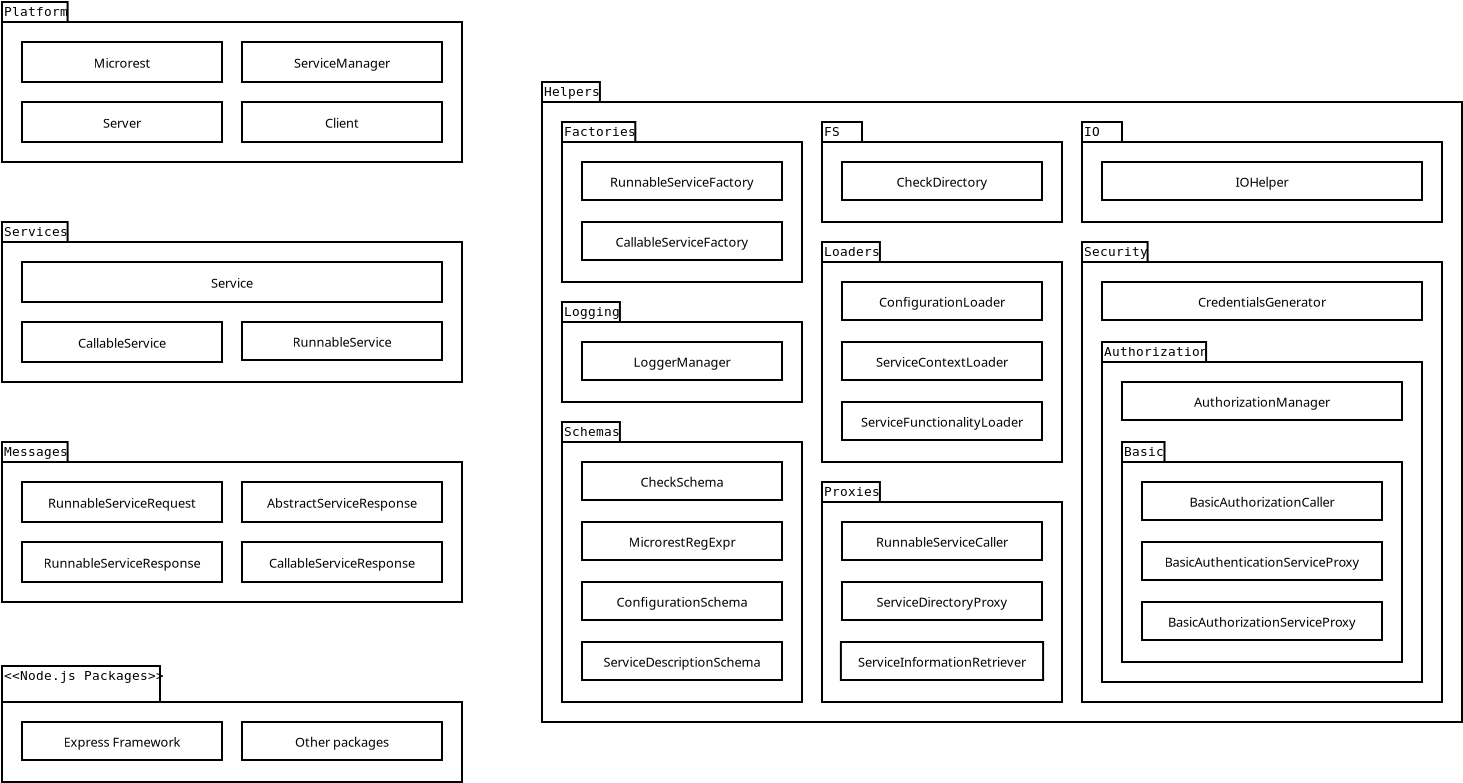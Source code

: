 <?xml version="1.0" encoding="UTF-8"?>
<dia:diagram xmlns:dia="http://www.lysator.liu.se/~alla/dia/">
  <dia:layer name="Background" visible="true" active="true">
    <dia:group>
      <dia:object type="UML - LargePackage" version="0" id="O0">
        <dia:attribute name="obj_pos">
          <dia:point val="0,22"/>
        </dia:attribute>
        <dia:attribute name="obj_bb">
          <dia:rectangle val="-0.05,20.95;23.05,29.05"/>
        </dia:attribute>
        <dia:attribute name="meta">
          <dia:composite type="dict"/>
        </dia:attribute>
        <dia:attribute name="elem_corner">
          <dia:point val="0,22"/>
        </dia:attribute>
        <dia:attribute name="elem_width">
          <dia:real val="23"/>
        </dia:attribute>
        <dia:attribute name="elem_height">
          <dia:real val="7"/>
        </dia:attribute>
        <dia:attribute name="line_width">
          <dia:real val="0.1"/>
        </dia:attribute>
        <dia:attribute name="line_colour">
          <dia:color val="#000000"/>
        </dia:attribute>
        <dia:attribute name="fill_colour">
          <dia:color val="#ffffff"/>
        </dia:attribute>
        <dia:attribute name="text_colour">
          <dia:color val="#000000"/>
        </dia:attribute>
        <dia:attribute name="stereotype">
          <dia:string>##</dia:string>
        </dia:attribute>
        <dia:attribute name="name">
          <dia:string>#Messages#</dia:string>
        </dia:attribute>
      </dia:object>
      <dia:object type="Flowchart - Box" version="0" id="O1">
        <dia:attribute name="obj_pos">
          <dia:point val="1,23"/>
        </dia:attribute>
        <dia:attribute name="obj_bb">
          <dia:rectangle val="0.95,22.95;11.05,25.05"/>
        </dia:attribute>
        <dia:attribute name="elem_corner">
          <dia:point val="1,23"/>
        </dia:attribute>
        <dia:attribute name="elem_width">
          <dia:real val="10"/>
        </dia:attribute>
        <dia:attribute name="elem_height">
          <dia:real val="2"/>
        </dia:attribute>
        <dia:attribute name="border_width">
          <dia:real val="0.1"/>
        </dia:attribute>
        <dia:attribute name="show_background">
          <dia:boolean val="true"/>
        </dia:attribute>
        <dia:attribute name="padding">
          <dia:real val="0.5"/>
        </dia:attribute>
        <dia:attribute name="text">
          <dia:composite type="text">
            <dia:attribute name="string">
              <dia:string>#RunnableServiceRequest#</dia:string>
            </dia:attribute>
            <dia:attribute name="font">
              <dia:font family="sans" style="0" name="Helvetica"/>
            </dia:attribute>
            <dia:attribute name="height">
              <dia:real val="0.8"/>
            </dia:attribute>
            <dia:attribute name="pos">
              <dia:point val="6,24.195"/>
            </dia:attribute>
            <dia:attribute name="color">
              <dia:color val="#000000"/>
            </dia:attribute>
            <dia:attribute name="alignment">
              <dia:enum val="1"/>
            </dia:attribute>
          </dia:composite>
        </dia:attribute>
      </dia:object>
      <dia:object type="Flowchart - Box" version="0" id="O2">
        <dia:attribute name="obj_pos">
          <dia:point val="12,23"/>
        </dia:attribute>
        <dia:attribute name="obj_bb">
          <dia:rectangle val="11.95,22.95;22.05,25.05"/>
        </dia:attribute>
        <dia:attribute name="elem_corner">
          <dia:point val="12,23"/>
        </dia:attribute>
        <dia:attribute name="elem_width">
          <dia:real val="10"/>
        </dia:attribute>
        <dia:attribute name="elem_height">
          <dia:real val="2"/>
        </dia:attribute>
        <dia:attribute name="border_width">
          <dia:real val="0.1"/>
        </dia:attribute>
        <dia:attribute name="show_background">
          <dia:boolean val="true"/>
        </dia:attribute>
        <dia:attribute name="padding">
          <dia:real val="0.5"/>
        </dia:attribute>
        <dia:attribute name="text">
          <dia:composite type="text">
            <dia:attribute name="string">
              <dia:string>#AbstractServiceResponse#</dia:string>
            </dia:attribute>
            <dia:attribute name="font">
              <dia:font family="sans" style="0" name="Helvetica"/>
            </dia:attribute>
            <dia:attribute name="height">
              <dia:real val="0.8"/>
            </dia:attribute>
            <dia:attribute name="pos">
              <dia:point val="17,24.195"/>
            </dia:attribute>
            <dia:attribute name="color">
              <dia:color val="#000000"/>
            </dia:attribute>
            <dia:attribute name="alignment">
              <dia:enum val="1"/>
            </dia:attribute>
          </dia:composite>
        </dia:attribute>
      </dia:object>
      <dia:object type="Flowchart - Box" version="0" id="O3">
        <dia:attribute name="obj_pos">
          <dia:point val="12,26"/>
        </dia:attribute>
        <dia:attribute name="obj_bb">
          <dia:rectangle val="11.95,25.95;22.05,28.05"/>
        </dia:attribute>
        <dia:attribute name="elem_corner">
          <dia:point val="12,26"/>
        </dia:attribute>
        <dia:attribute name="elem_width">
          <dia:real val="10"/>
        </dia:attribute>
        <dia:attribute name="elem_height">
          <dia:real val="2"/>
        </dia:attribute>
        <dia:attribute name="border_width">
          <dia:real val="0.1"/>
        </dia:attribute>
        <dia:attribute name="show_background">
          <dia:boolean val="true"/>
        </dia:attribute>
        <dia:attribute name="padding">
          <dia:real val="0.5"/>
        </dia:attribute>
        <dia:attribute name="text">
          <dia:composite type="text">
            <dia:attribute name="string">
              <dia:string>#CallableServiceResponse#</dia:string>
            </dia:attribute>
            <dia:attribute name="font">
              <dia:font family="sans" style="0" name="Helvetica"/>
            </dia:attribute>
            <dia:attribute name="height">
              <dia:real val="0.8"/>
            </dia:attribute>
            <dia:attribute name="pos">
              <dia:point val="17,27.195"/>
            </dia:attribute>
            <dia:attribute name="color">
              <dia:color val="#000000"/>
            </dia:attribute>
            <dia:attribute name="alignment">
              <dia:enum val="1"/>
            </dia:attribute>
          </dia:composite>
        </dia:attribute>
      </dia:object>
      <dia:object type="Flowchart - Box" version="0" id="O4">
        <dia:attribute name="obj_pos">
          <dia:point val="1,26"/>
        </dia:attribute>
        <dia:attribute name="obj_bb">
          <dia:rectangle val="0.95,25.95;11.05,28.05"/>
        </dia:attribute>
        <dia:attribute name="elem_corner">
          <dia:point val="1,26"/>
        </dia:attribute>
        <dia:attribute name="elem_width">
          <dia:real val="10"/>
        </dia:attribute>
        <dia:attribute name="elem_height">
          <dia:real val="2"/>
        </dia:attribute>
        <dia:attribute name="border_width">
          <dia:real val="0.1"/>
        </dia:attribute>
        <dia:attribute name="show_background">
          <dia:boolean val="true"/>
        </dia:attribute>
        <dia:attribute name="padding">
          <dia:real val="0.5"/>
        </dia:attribute>
        <dia:attribute name="text">
          <dia:composite type="text">
            <dia:attribute name="string">
              <dia:string>#RunnableServiceResponse#</dia:string>
            </dia:attribute>
            <dia:attribute name="font">
              <dia:font family="sans" style="0" name="Helvetica"/>
            </dia:attribute>
            <dia:attribute name="height">
              <dia:real val="0.8"/>
            </dia:attribute>
            <dia:attribute name="pos">
              <dia:point val="6,27.195"/>
            </dia:attribute>
            <dia:attribute name="color">
              <dia:color val="#000000"/>
            </dia:attribute>
            <dia:attribute name="alignment">
              <dia:enum val="1"/>
            </dia:attribute>
          </dia:composite>
        </dia:attribute>
      </dia:object>
    </dia:group>
    <dia:group>
      <dia:object type="UML - LargePackage" version="0" id="O5">
        <dia:attribute name="obj_pos">
          <dia:point val="27,4"/>
        </dia:attribute>
        <dia:attribute name="obj_bb">
          <dia:rectangle val="26.95,2.95;73.05,35.05"/>
        </dia:attribute>
        <dia:attribute name="meta">
          <dia:composite type="dict"/>
        </dia:attribute>
        <dia:attribute name="elem_corner">
          <dia:point val="27,4"/>
        </dia:attribute>
        <dia:attribute name="elem_width">
          <dia:real val="46"/>
        </dia:attribute>
        <dia:attribute name="elem_height">
          <dia:real val="31"/>
        </dia:attribute>
        <dia:attribute name="line_width">
          <dia:real val="0.1"/>
        </dia:attribute>
        <dia:attribute name="line_colour">
          <dia:color val="#000000"/>
        </dia:attribute>
        <dia:attribute name="fill_colour">
          <dia:color val="#ffffff"/>
        </dia:attribute>
        <dia:attribute name="text_colour">
          <dia:color val="#000000"/>
        </dia:attribute>
        <dia:attribute name="stereotype">
          <dia:string>##</dia:string>
        </dia:attribute>
        <dia:attribute name="name">
          <dia:string>#Helpers#</dia:string>
        </dia:attribute>
      </dia:object>
      <dia:object type="UML - LargePackage" version="0" id="O6">
        <dia:attribute name="obj_pos">
          <dia:point val="28,6"/>
        </dia:attribute>
        <dia:attribute name="obj_bb">
          <dia:rectangle val="27.95,4.95;40.05,13.05"/>
        </dia:attribute>
        <dia:attribute name="meta">
          <dia:composite type="dict"/>
        </dia:attribute>
        <dia:attribute name="elem_corner">
          <dia:point val="28,6"/>
        </dia:attribute>
        <dia:attribute name="elem_width">
          <dia:real val="12"/>
        </dia:attribute>
        <dia:attribute name="elem_height">
          <dia:real val="7"/>
        </dia:attribute>
        <dia:attribute name="line_width">
          <dia:real val="0.1"/>
        </dia:attribute>
        <dia:attribute name="line_colour">
          <dia:color val="#000000"/>
        </dia:attribute>
        <dia:attribute name="fill_colour">
          <dia:color val="#ffffff"/>
        </dia:attribute>
        <dia:attribute name="text_colour">
          <dia:color val="#000000"/>
        </dia:attribute>
        <dia:attribute name="stereotype">
          <dia:string>##</dia:string>
        </dia:attribute>
        <dia:attribute name="name">
          <dia:string>#Factories#</dia:string>
        </dia:attribute>
      </dia:object>
      <dia:object type="Flowchart - Box" version="0" id="O7">
        <dia:attribute name="obj_pos">
          <dia:point val="29,7"/>
        </dia:attribute>
        <dia:attribute name="obj_bb">
          <dia:rectangle val="28.95,6.95;39.05,8.95"/>
        </dia:attribute>
        <dia:attribute name="elem_corner">
          <dia:point val="29,7"/>
        </dia:attribute>
        <dia:attribute name="elem_width">
          <dia:real val="10"/>
        </dia:attribute>
        <dia:attribute name="elem_height">
          <dia:real val="1.9"/>
        </dia:attribute>
        <dia:attribute name="border_width">
          <dia:real val="0.1"/>
        </dia:attribute>
        <dia:attribute name="show_background">
          <dia:boolean val="true"/>
        </dia:attribute>
        <dia:attribute name="padding">
          <dia:real val="0.5"/>
        </dia:attribute>
        <dia:attribute name="text">
          <dia:composite type="text">
            <dia:attribute name="string">
              <dia:string>#RunnableServiceFactory#</dia:string>
            </dia:attribute>
            <dia:attribute name="font">
              <dia:font family="sans" style="0" name="Helvetica"/>
            </dia:attribute>
            <dia:attribute name="height">
              <dia:real val="0.8"/>
            </dia:attribute>
            <dia:attribute name="pos">
              <dia:point val="34,8.145"/>
            </dia:attribute>
            <dia:attribute name="color">
              <dia:color val="#000000"/>
            </dia:attribute>
            <dia:attribute name="alignment">
              <dia:enum val="1"/>
            </dia:attribute>
          </dia:composite>
        </dia:attribute>
      </dia:object>
      <dia:object type="Flowchart - Box" version="0" id="O8">
        <dia:attribute name="obj_pos">
          <dia:point val="29,10"/>
        </dia:attribute>
        <dia:attribute name="obj_bb">
          <dia:rectangle val="28.95,9.95;39.05,11.95"/>
        </dia:attribute>
        <dia:attribute name="elem_corner">
          <dia:point val="29,10"/>
        </dia:attribute>
        <dia:attribute name="elem_width">
          <dia:real val="10"/>
        </dia:attribute>
        <dia:attribute name="elem_height">
          <dia:real val="1.9"/>
        </dia:attribute>
        <dia:attribute name="border_width">
          <dia:real val="0.1"/>
        </dia:attribute>
        <dia:attribute name="show_background">
          <dia:boolean val="true"/>
        </dia:attribute>
        <dia:attribute name="padding">
          <dia:real val="0.5"/>
        </dia:attribute>
        <dia:attribute name="text">
          <dia:composite type="text">
            <dia:attribute name="string">
              <dia:string>#CallableServiceFactory#</dia:string>
            </dia:attribute>
            <dia:attribute name="font">
              <dia:font family="sans" style="0" name="Helvetica"/>
            </dia:attribute>
            <dia:attribute name="height">
              <dia:real val="0.8"/>
            </dia:attribute>
            <dia:attribute name="pos">
              <dia:point val="34,11.145"/>
            </dia:attribute>
            <dia:attribute name="color">
              <dia:color val="#000000"/>
            </dia:attribute>
            <dia:attribute name="alignment">
              <dia:enum val="1"/>
            </dia:attribute>
          </dia:composite>
        </dia:attribute>
      </dia:object>
      <dia:object type="UML - LargePackage" version="0" id="O9">
        <dia:attribute name="obj_pos">
          <dia:point val="41,6"/>
        </dia:attribute>
        <dia:attribute name="obj_bb">
          <dia:rectangle val="40.95,4.95;53.05,10.05"/>
        </dia:attribute>
        <dia:attribute name="meta">
          <dia:composite type="dict"/>
        </dia:attribute>
        <dia:attribute name="elem_corner">
          <dia:point val="41,6"/>
        </dia:attribute>
        <dia:attribute name="elem_width">
          <dia:real val="12"/>
        </dia:attribute>
        <dia:attribute name="elem_height">
          <dia:real val="4"/>
        </dia:attribute>
        <dia:attribute name="line_width">
          <dia:real val="0.1"/>
        </dia:attribute>
        <dia:attribute name="line_colour">
          <dia:color val="#000000"/>
        </dia:attribute>
        <dia:attribute name="fill_colour">
          <dia:color val="#ffffff"/>
        </dia:attribute>
        <dia:attribute name="text_colour">
          <dia:color val="#000000"/>
        </dia:attribute>
        <dia:attribute name="stereotype">
          <dia:string>##</dia:string>
        </dia:attribute>
        <dia:attribute name="name">
          <dia:string>#FS#</dia:string>
        </dia:attribute>
      </dia:object>
      <dia:object type="Flowchart - Box" version="0" id="O10">
        <dia:attribute name="obj_pos">
          <dia:point val="42,7"/>
        </dia:attribute>
        <dia:attribute name="obj_bb">
          <dia:rectangle val="41.95,6.95;52.05,8.95"/>
        </dia:attribute>
        <dia:attribute name="elem_corner">
          <dia:point val="42,7"/>
        </dia:attribute>
        <dia:attribute name="elem_width">
          <dia:real val="10"/>
        </dia:attribute>
        <dia:attribute name="elem_height">
          <dia:real val="1.9"/>
        </dia:attribute>
        <dia:attribute name="border_width">
          <dia:real val="0.1"/>
        </dia:attribute>
        <dia:attribute name="show_background">
          <dia:boolean val="true"/>
        </dia:attribute>
        <dia:attribute name="padding">
          <dia:real val="0.5"/>
        </dia:attribute>
        <dia:attribute name="text">
          <dia:composite type="text">
            <dia:attribute name="string">
              <dia:string>#CheckDirectory#</dia:string>
            </dia:attribute>
            <dia:attribute name="font">
              <dia:font family="sans" style="0" name="Helvetica"/>
            </dia:attribute>
            <dia:attribute name="height">
              <dia:real val="0.8"/>
            </dia:attribute>
            <dia:attribute name="pos">
              <dia:point val="47,8.145"/>
            </dia:attribute>
            <dia:attribute name="color">
              <dia:color val="#000000"/>
            </dia:attribute>
            <dia:attribute name="alignment">
              <dia:enum val="1"/>
            </dia:attribute>
          </dia:composite>
        </dia:attribute>
      </dia:object>
      <dia:object type="UML - LargePackage" version="0" id="O11">
        <dia:attribute name="obj_pos">
          <dia:point val="41,12"/>
        </dia:attribute>
        <dia:attribute name="obj_bb">
          <dia:rectangle val="40.95,10.95;53.05,22.05"/>
        </dia:attribute>
        <dia:attribute name="meta">
          <dia:composite type="dict"/>
        </dia:attribute>
        <dia:attribute name="elem_corner">
          <dia:point val="41,12"/>
        </dia:attribute>
        <dia:attribute name="elem_width">
          <dia:real val="12"/>
        </dia:attribute>
        <dia:attribute name="elem_height">
          <dia:real val="10"/>
        </dia:attribute>
        <dia:attribute name="line_width">
          <dia:real val="0.1"/>
        </dia:attribute>
        <dia:attribute name="line_colour">
          <dia:color val="#000000"/>
        </dia:attribute>
        <dia:attribute name="fill_colour">
          <dia:color val="#ffffff"/>
        </dia:attribute>
        <dia:attribute name="text_colour">
          <dia:color val="#000000"/>
        </dia:attribute>
        <dia:attribute name="stereotype">
          <dia:string>##</dia:string>
        </dia:attribute>
        <dia:attribute name="name">
          <dia:string>#Loaders#</dia:string>
        </dia:attribute>
      </dia:object>
      <dia:object type="Flowchart - Box" version="0" id="O12">
        <dia:attribute name="obj_pos">
          <dia:point val="42,13"/>
        </dia:attribute>
        <dia:attribute name="obj_bb">
          <dia:rectangle val="41.95,12.95;52.05,14.95"/>
        </dia:attribute>
        <dia:attribute name="elem_corner">
          <dia:point val="42,13"/>
        </dia:attribute>
        <dia:attribute name="elem_width">
          <dia:real val="10"/>
        </dia:attribute>
        <dia:attribute name="elem_height">
          <dia:real val="1.9"/>
        </dia:attribute>
        <dia:attribute name="border_width">
          <dia:real val="0.1"/>
        </dia:attribute>
        <dia:attribute name="show_background">
          <dia:boolean val="true"/>
        </dia:attribute>
        <dia:attribute name="padding">
          <dia:real val="0.5"/>
        </dia:attribute>
        <dia:attribute name="text">
          <dia:composite type="text">
            <dia:attribute name="string">
              <dia:string>#ConfigurationLoader#</dia:string>
            </dia:attribute>
            <dia:attribute name="font">
              <dia:font family="sans" style="0" name="Helvetica"/>
            </dia:attribute>
            <dia:attribute name="height">
              <dia:real val="0.8"/>
            </dia:attribute>
            <dia:attribute name="pos">
              <dia:point val="47,14.145"/>
            </dia:attribute>
            <dia:attribute name="color">
              <dia:color val="#000000"/>
            </dia:attribute>
            <dia:attribute name="alignment">
              <dia:enum val="1"/>
            </dia:attribute>
          </dia:composite>
        </dia:attribute>
      </dia:object>
      <dia:object type="Flowchart - Box" version="0" id="O13">
        <dia:attribute name="obj_pos">
          <dia:point val="42,16"/>
        </dia:attribute>
        <dia:attribute name="obj_bb">
          <dia:rectangle val="41.95,15.95;52.05,17.95"/>
        </dia:attribute>
        <dia:attribute name="elem_corner">
          <dia:point val="42,16"/>
        </dia:attribute>
        <dia:attribute name="elem_width">
          <dia:real val="10"/>
        </dia:attribute>
        <dia:attribute name="elem_height">
          <dia:real val="1.9"/>
        </dia:attribute>
        <dia:attribute name="border_width">
          <dia:real val="0.1"/>
        </dia:attribute>
        <dia:attribute name="show_background">
          <dia:boolean val="true"/>
        </dia:attribute>
        <dia:attribute name="padding">
          <dia:real val="0.5"/>
        </dia:attribute>
        <dia:attribute name="text">
          <dia:composite type="text">
            <dia:attribute name="string">
              <dia:string>#ServiceContextLoader#</dia:string>
            </dia:attribute>
            <dia:attribute name="font">
              <dia:font family="sans" style="0" name="Helvetica"/>
            </dia:attribute>
            <dia:attribute name="height">
              <dia:real val="0.8"/>
            </dia:attribute>
            <dia:attribute name="pos">
              <dia:point val="47,17.145"/>
            </dia:attribute>
            <dia:attribute name="color">
              <dia:color val="#000000"/>
            </dia:attribute>
            <dia:attribute name="alignment">
              <dia:enum val="1"/>
            </dia:attribute>
          </dia:composite>
        </dia:attribute>
      </dia:object>
      <dia:object type="Flowchart - Box" version="0" id="O14">
        <dia:attribute name="obj_pos">
          <dia:point val="42,19"/>
        </dia:attribute>
        <dia:attribute name="obj_bb">
          <dia:rectangle val="41.95,18.95;52.05,20.95"/>
        </dia:attribute>
        <dia:attribute name="elem_corner">
          <dia:point val="42,19"/>
        </dia:attribute>
        <dia:attribute name="elem_width">
          <dia:real val="10"/>
        </dia:attribute>
        <dia:attribute name="elem_height">
          <dia:real val="1.9"/>
        </dia:attribute>
        <dia:attribute name="border_width">
          <dia:real val="0.1"/>
        </dia:attribute>
        <dia:attribute name="show_background">
          <dia:boolean val="true"/>
        </dia:attribute>
        <dia:attribute name="padding">
          <dia:real val="0.5"/>
        </dia:attribute>
        <dia:attribute name="text">
          <dia:composite type="text">
            <dia:attribute name="string">
              <dia:string>#ServiceFunctionalityLoader#</dia:string>
            </dia:attribute>
            <dia:attribute name="font">
              <dia:font family="sans" style="0" name="Helvetica"/>
            </dia:attribute>
            <dia:attribute name="height">
              <dia:real val="0.8"/>
            </dia:attribute>
            <dia:attribute name="pos">
              <dia:point val="47,20.145"/>
            </dia:attribute>
            <dia:attribute name="color">
              <dia:color val="#000000"/>
            </dia:attribute>
            <dia:attribute name="alignment">
              <dia:enum val="1"/>
            </dia:attribute>
          </dia:composite>
        </dia:attribute>
      </dia:object>
      <dia:object type="UML - LargePackage" version="0" id="O15">
        <dia:attribute name="obj_pos">
          <dia:point val="41,24"/>
        </dia:attribute>
        <dia:attribute name="obj_bb">
          <dia:rectangle val="40.95,22.95;53.05,34.05"/>
        </dia:attribute>
        <dia:attribute name="meta">
          <dia:composite type="dict"/>
        </dia:attribute>
        <dia:attribute name="elem_corner">
          <dia:point val="41,24"/>
        </dia:attribute>
        <dia:attribute name="elem_width">
          <dia:real val="12"/>
        </dia:attribute>
        <dia:attribute name="elem_height">
          <dia:real val="10"/>
        </dia:attribute>
        <dia:attribute name="line_width">
          <dia:real val="0.1"/>
        </dia:attribute>
        <dia:attribute name="line_colour">
          <dia:color val="#000000"/>
        </dia:attribute>
        <dia:attribute name="fill_colour">
          <dia:color val="#ffffff"/>
        </dia:attribute>
        <dia:attribute name="text_colour">
          <dia:color val="#000000"/>
        </dia:attribute>
        <dia:attribute name="stereotype">
          <dia:string>##</dia:string>
        </dia:attribute>
        <dia:attribute name="name">
          <dia:string>#Proxies#</dia:string>
        </dia:attribute>
        <dia:childnode parent="O5"/>
      </dia:object>
      <dia:object type="UML - LargePackage" version="0" id="O16">
        <dia:attribute name="obj_pos">
          <dia:point val="28,21"/>
        </dia:attribute>
        <dia:attribute name="obj_bb">
          <dia:rectangle val="27.95,19.95;40.05,34.05"/>
        </dia:attribute>
        <dia:attribute name="meta">
          <dia:composite type="dict"/>
        </dia:attribute>
        <dia:attribute name="elem_corner">
          <dia:point val="28,21"/>
        </dia:attribute>
        <dia:attribute name="elem_width">
          <dia:real val="12"/>
        </dia:attribute>
        <dia:attribute name="elem_height">
          <dia:real val="13"/>
        </dia:attribute>
        <dia:attribute name="line_width">
          <dia:real val="0.1"/>
        </dia:attribute>
        <dia:attribute name="line_colour">
          <dia:color val="#000000"/>
        </dia:attribute>
        <dia:attribute name="fill_colour">
          <dia:color val="#ffffff"/>
        </dia:attribute>
        <dia:attribute name="text_colour">
          <dia:color val="#000000"/>
        </dia:attribute>
        <dia:attribute name="stereotype">
          <dia:string>##</dia:string>
        </dia:attribute>
        <dia:attribute name="name">
          <dia:string>#Schemas#</dia:string>
        </dia:attribute>
      </dia:object>
      <dia:object type="Flowchart - Box" version="0" id="O17">
        <dia:attribute name="obj_pos">
          <dia:point val="42,25"/>
        </dia:attribute>
        <dia:attribute name="obj_bb">
          <dia:rectangle val="41.95,24.95;52.05,26.95"/>
        </dia:attribute>
        <dia:attribute name="elem_corner">
          <dia:point val="42,25"/>
        </dia:attribute>
        <dia:attribute name="elem_width">
          <dia:real val="10"/>
        </dia:attribute>
        <dia:attribute name="elem_height">
          <dia:real val="1.9"/>
        </dia:attribute>
        <dia:attribute name="border_width">
          <dia:real val="0.1"/>
        </dia:attribute>
        <dia:attribute name="show_background">
          <dia:boolean val="true"/>
        </dia:attribute>
        <dia:attribute name="padding">
          <dia:real val="0.5"/>
        </dia:attribute>
        <dia:attribute name="text">
          <dia:composite type="text">
            <dia:attribute name="string">
              <dia:string>#RunnableServiceCaller#</dia:string>
            </dia:attribute>
            <dia:attribute name="font">
              <dia:font family="sans" style="0" name="Helvetica"/>
            </dia:attribute>
            <dia:attribute name="height">
              <dia:real val="0.8"/>
            </dia:attribute>
            <dia:attribute name="pos">
              <dia:point val="47,26.145"/>
            </dia:attribute>
            <dia:attribute name="color">
              <dia:color val="#000000"/>
            </dia:attribute>
            <dia:attribute name="alignment">
              <dia:enum val="1"/>
            </dia:attribute>
          </dia:composite>
        </dia:attribute>
      </dia:object>
      <dia:object type="Flowchart - Box" version="0" id="O18">
        <dia:attribute name="obj_pos">
          <dia:point val="42,28"/>
        </dia:attribute>
        <dia:attribute name="obj_bb">
          <dia:rectangle val="41.95,27.95;52.05,29.95"/>
        </dia:attribute>
        <dia:attribute name="elem_corner">
          <dia:point val="42,28"/>
        </dia:attribute>
        <dia:attribute name="elem_width">
          <dia:real val="10"/>
        </dia:attribute>
        <dia:attribute name="elem_height">
          <dia:real val="1.9"/>
        </dia:attribute>
        <dia:attribute name="border_width">
          <dia:real val="0.1"/>
        </dia:attribute>
        <dia:attribute name="show_background">
          <dia:boolean val="true"/>
        </dia:attribute>
        <dia:attribute name="padding">
          <dia:real val="0.5"/>
        </dia:attribute>
        <dia:attribute name="text">
          <dia:composite type="text">
            <dia:attribute name="string">
              <dia:string>#ServiceDirectoryProxy#</dia:string>
            </dia:attribute>
            <dia:attribute name="font">
              <dia:font family="sans" style="0" name="Helvetica"/>
            </dia:attribute>
            <dia:attribute name="height">
              <dia:real val="0.8"/>
            </dia:attribute>
            <dia:attribute name="pos">
              <dia:point val="47,29.145"/>
            </dia:attribute>
            <dia:attribute name="color">
              <dia:color val="#000000"/>
            </dia:attribute>
            <dia:attribute name="alignment">
              <dia:enum val="1"/>
            </dia:attribute>
          </dia:composite>
        </dia:attribute>
      </dia:object>
      <dia:object type="Flowchart - Box" version="0" id="O19">
        <dia:attribute name="obj_pos">
          <dia:point val="41.945,31"/>
        </dia:attribute>
        <dia:attribute name="obj_bb">
          <dia:rectangle val="41.895,30.95;52.105,32.95"/>
        </dia:attribute>
        <dia:attribute name="elem_corner">
          <dia:point val="41.945,31"/>
        </dia:attribute>
        <dia:attribute name="elem_width">
          <dia:real val="10.11"/>
        </dia:attribute>
        <dia:attribute name="elem_height">
          <dia:real val="1.9"/>
        </dia:attribute>
        <dia:attribute name="border_width">
          <dia:real val="0.1"/>
        </dia:attribute>
        <dia:attribute name="show_background">
          <dia:boolean val="true"/>
        </dia:attribute>
        <dia:attribute name="padding">
          <dia:real val="0.5"/>
        </dia:attribute>
        <dia:attribute name="text">
          <dia:composite type="text">
            <dia:attribute name="string">
              <dia:string>#ServiceInformationRetriever#</dia:string>
            </dia:attribute>
            <dia:attribute name="font">
              <dia:font family="sans" style="0" name="Helvetica"/>
            </dia:attribute>
            <dia:attribute name="height">
              <dia:real val="0.8"/>
            </dia:attribute>
            <dia:attribute name="pos">
              <dia:point val="47,32.145"/>
            </dia:attribute>
            <dia:attribute name="color">
              <dia:color val="#000000"/>
            </dia:attribute>
            <dia:attribute name="alignment">
              <dia:enum val="1"/>
            </dia:attribute>
          </dia:composite>
        </dia:attribute>
      </dia:object>
      <dia:object type="Flowchart - Box" version="0" id="O20">
        <dia:attribute name="obj_pos">
          <dia:point val="29,22"/>
        </dia:attribute>
        <dia:attribute name="obj_bb">
          <dia:rectangle val="28.95,21.95;39.05,23.95"/>
        </dia:attribute>
        <dia:attribute name="elem_corner">
          <dia:point val="29,22"/>
        </dia:attribute>
        <dia:attribute name="elem_width">
          <dia:real val="10"/>
        </dia:attribute>
        <dia:attribute name="elem_height">
          <dia:real val="1.9"/>
        </dia:attribute>
        <dia:attribute name="border_width">
          <dia:real val="0.1"/>
        </dia:attribute>
        <dia:attribute name="show_background">
          <dia:boolean val="true"/>
        </dia:attribute>
        <dia:attribute name="padding">
          <dia:real val="0.5"/>
        </dia:attribute>
        <dia:attribute name="text">
          <dia:composite type="text">
            <dia:attribute name="string">
              <dia:string>#CheckSchema#</dia:string>
            </dia:attribute>
            <dia:attribute name="font">
              <dia:font family="sans" style="0" name="Helvetica"/>
            </dia:attribute>
            <dia:attribute name="height">
              <dia:real val="0.8"/>
            </dia:attribute>
            <dia:attribute name="pos">
              <dia:point val="34,23.145"/>
            </dia:attribute>
            <dia:attribute name="color">
              <dia:color val="#000000"/>
            </dia:attribute>
            <dia:attribute name="alignment">
              <dia:enum val="1"/>
            </dia:attribute>
          </dia:composite>
        </dia:attribute>
      </dia:object>
      <dia:object type="Flowchart - Box" version="0" id="O21">
        <dia:attribute name="obj_pos">
          <dia:point val="29,25"/>
        </dia:attribute>
        <dia:attribute name="obj_bb">
          <dia:rectangle val="28.95,24.95;39.05,26.95"/>
        </dia:attribute>
        <dia:attribute name="elem_corner">
          <dia:point val="29,25"/>
        </dia:attribute>
        <dia:attribute name="elem_width">
          <dia:real val="10"/>
        </dia:attribute>
        <dia:attribute name="elem_height">
          <dia:real val="1.9"/>
        </dia:attribute>
        <dia:attribute name="border_width">
          <dia:real val="0.1"/>
        </dia:attribute>
        <dia:attribute name="show_background">
          <dia:boolean val="true"/>
        </dia:attribute>
        <dia:attribute name="padding">
          <dia:real val="0.5"/>
        </dia:attribute>
        <dia:attribute name="text">
          <dia:composite type="text">
            <dia:attribute name="string">
              <dia:string>#MicrorestRegExpr#</dia:string>
            </dia:attribute>
            <dia:attribute name="font">
              <dia:font family="sans" style="0" name="Helvetica"/>
            </dia:attribute>
            <dia:attribute name="height">
              <dia:real val="0.8"/>
            </dia:attribute>
            <dia:attribute name="pos">
              <dia:point val="34,26.145"/>
            </dia:attribute>
            <dia:attribute name="color">
              <dia:color val="#000000"/>
            </dia:attribute>
            <dia:attribute name="alignment">
              <dia:enum val="1"/>
            </dia:attribute>
          </dia:composite>
        </dia:attribute>
      </dia:object>
      <dia:group>
        <dia:object type="UML - LargePackage" version="0" id="O22">
          <dia:attribute name="obj_pos">
            <dia:point val="54,12"/>
          </dia:attribute>
          <dia:attribute name="obj_bb">
            <dia:rectangle val="53.95,10.95;72.05,34.05"/>
          </dia:attribute>
          <dia:attribute name="meta">
            <dia:composite type="dict"/>
          </dia:attribute>
          <dia:attribute name="elem_corner">
            <dia:point val="54,12"/>
          </dia:attribute>
          <dia:attribute name="elem_width">
            <dia:real val="18"/>
          </dia:attribute>
          <dia:attribute name="elem_height">
            <dia:real val="22"/>
          </dia:attribute>
          <dia:attribute name="line_width">
            <dia:real val="0.1"/>
          </dia:attribute>
          <dia:attribute name="line_colour">
            <dia:color val="#000000"/>
          </dia:attribute>
          <dia:attribute name="fill_colour">
            <dia:color val="#ffffff"/>
          </dia:attribute>
          <dia:attribute name="text_colour">
            <dia:color val="#000000"/>
          </dia:attribute>
          <dia:attribute name="stereotype">
            <dia:string>##</dia:string>
          </dia:attribute>
          <dia:attribute name="name">
            <dia:string>#Security#</dia:string>
          </dia:attribute>
        </dia:object>
        <dia:object type="UML - LargePackage" version="0" id="O23">
          <dia:attribute name="obj_pos">
            <dia:point val="55,17"/>
          </dia:attribute>
          <dia:attribute name="obj_bb">
            <dia:rectangle val="54.95,15.95;71.05,33.05"/>
          </dia:attribute>
          <dia:attribute name="meta">
            <dia:composite type="dict"/>
          </dia:attribute>
          <dia:attribute name="elem_corner">
            <dia:point val="55,17"/>
          </dia:attribute>
          <dia:attribute name="elem_width">
            <dia:real val="16"/>
          </dia:attribute>
          <dia:attribute name="elem_height">
            <dia:real val="16"/>
          </dia:attribute>
          <dia:attribute name="line_width">
            <dia:real val="0.1"/>
          </dia:attribute>
          <dia:attribute name="line_colour">
            <dia:color val="#000000"/>
          </dia:attribute>
          <dia:attribute name="fill_colour">
            <dia:color val="#ffffff"/>
          </dia:attribute>
          <dia:attribute name="text_colour">
            <dia:color val="#000000"/>
          </dia:attribute>
          <dia:attribute name="stereotype">
            <dia:string>##</dia:string>
          </dia:attribute>
          <dia:attribute name="name">
            <dia:string>#Authorization#</dia:string>
          </dia:attribute>
          <dia:childnode parent="O22"/>
        </dia:object>
        <dia:object type="UML - LargePackage" version="0" id="O24">
          <dia:attribute name="obj_pos">
            <dia:point val="56,22"/>
          </dia:attribute>
          <dia:attribute name="obj_bb">
            <dia:rectangle val="55.95,20.95;70.05,32.05"/>
          </dia:attribute>
          <dia:attribute name="meta">
            <dia:composite type="dict"/>
          </dia:attribute>
          <dia:attribute name="elem_corner">
            <dia:point val="56,22"/>
          </dia:attribute>
          <dia:attribute name="elem_width">
            <dia:real val="14"/>
          </dia:attribute>
          <dia:attribute name="elem_height">
            <dia:real val="10"/>
          </dia:attribute>
          <dia:attribute name="line_width">
            <dia:real val="0.1"/>
          </dia:attribute>
          <dia:attribute name="line_colour">
            <dia:color val="#000000"/>
          </dia:attribute>
          <dia:attribute name="fill_colour">
            <dia:color val="#ffffff"/>
          </dia:attribute>
          <dia:attribute name="text_colour">
            <dia:color val="#000000"/>
          </dia:attribute>
          <dia:attribute name="stereotype">
            <dia:string>##</dia:string>
          </dia:attribute>
          <dia:attribute name="name">
            <dia:string>#Basic#</dia:string>
          </dia:attribute>
          <dia:childnode parent="O23"/>
        </dia:object>
        <dia:object type="Flowchart - Box" version="0" id="O25">
          <dia:attribute name="obj_pos">
            <dia:point val="55,13"/>
          </dia:attribute>
          <dia:attribute name="obj_bb">
            <dia:rectangle val="54.95,12.95;71.05,14.95"/>
          </dia:attribute>
          <dia:attribute name="elem_corner">
            <dia:point val="55,13"/>
          </dia:attribute>
          <dia:attribute name="elem_width">
            <dia:real val="16"/>
          </dia:attribute>
          <dia:attribute name="elem_height">
            <dia:real val="1.9"/>
          </dia:attribute>
          <dia:attribute name="border_width">
            <dia:real val="0.1"/>
          </dia:attribute>
          <dia:attribute name="show_background">
            <dia:boolean val="true"/>
          </dia:attribute>
          <dia:attribute name="padding">
            <dia:real val="0.5"/>
          </dia:attribute>
          <dia:attribute name="text">
            <dia:composite type="text">
              <dia:attribute name="string">
                <dia:string>#CredentialsGenerator#</dia:string>
              </dia:attribute>
              <dia:attribute name="font">
                <dia:font family="sans" style="0" name="Helvetica"/>
              </dia:attribute>
              <dia:attribute name="height">
                <dia:real val="0.8"/>
              </dia:attribute>
              <dia:attribute name="pos">
                <dia:point val="63,14.145"/>
              </dia:attribute>
              <dia:attribute name="color">
                <dia:color val="#000000"/>
              </dia:attribute>
              <dia:attribute name="alignment">
                <dia:enum val="1"/>
              </dia:attribute>
            </dia:composite>
          </dia:attribute>
        </dia:object>
        <dia:object type="Flowchart - Box" version="0" id="O26">
          <dia:attribute name="obj_pos">
            <dia:point val="56,18"/>
          </dia:attribute>
          <dia:attribute name="obj_bb">
            <dia:rectangle val="55.95,17.95;70.05,19.95"/>
          </dia:attribute>
          <dia:attribute name="elem_corner">
            <dia:point val="56,18"/>
          </dia:attribute>
          <dia:attribute name="elem_width">
            <dia:real val="14"/>
          </dia:attribute>
          <dia:attribute name="elem_height">
            <dia:real val="1.9"/>
          </dia:attribute>
          <dia:attribute name="border_width">
            <dia:real val="0.1"/>
          </dia:attribute>
          <dia:attribute name="show_background">
            <dia:boolean val="true"/>
          </dia:attribute>
          <dia:attribute name="padding">
            <dia:real val="0.5"/>
          </dia:attribute>
          <dia:attribute name="text">
            <dia:composite type="text">
              <dia:attribute name="string">
                <dia:string>#AuthorizationManager#</dia:string>
              </dia:attribute>
              <dia:attribute name="font">
                <dia:font family="sans" style="0" name="Helvetica"/>
              </dia:attribute>
              <dia:attribute name="height">
                <dia:real val="0.8"/>
              </dia:attribute>
              <dia:attribute name="pos">
                <dia:point val="63,19.145"/>
              </dia:attribute>
              <dia:attribute name="color">
                <dia:color val="#000000"/>
              </dia:attribute>
              <dia:attribute name="alignment">
                <dia:enum val="1"/>
              </dia:attribute>
            </dia:composite>
          </dia:attribute>
        </dia:object>
        <dia:object type="Flowchart - Box" version="0" id="O27">
          <dia:attribute name="obj_pos">
            <dia:point val="57,23"/>
          </dia:attribute>
          <dia:attribute name="obj_bb">
            <dia:rectangle val="56.95,22.95;69.05,24.95"/>
          </dia:attribute>
          <dia:attribute name="elem_corner">
            <dia:point val="57,23"/>
          </dia:attribute>
          <dia:attribute name="elem_width">
            <dia:real val="12"/>
          </dia:attribute>
          <dia:attribute name="elem_height">
            <dia:real val="1.9"/>
          </dia:attribute>
          <dia:attribute name="border_width">
            <dia:real val="0.1"/>
          </dia:attribute>
          <dia:attribute name="show_background">
            <dia:boolean val="true"/>
          </dia:attribute>
          <dia:attribute name="padding">
            <dia:real val="0.5"/>
          </dia:attribute>
          <dia:attribute name="text">
            <dia:composite type="text">
              <dia:attribute name="string">
                <dia:string>#BasicAuthorizationCaller#</dia:string>
              </dia:attribute>
              <dia:attribute name="font">
                <dia:font family="sans" style="0" name="Helvetica"/>
              </dia:attribute>
              <dia:attribute name="height">
                <dia:real val="0.8"/>
              </dia:attribute>
              <dia:attribute name="pos">
                <dia:point val="63,24.145"/>
              </dia:attribute>
              <dia:attribute name="color">
                <dia:color val="#000000"/>
              </dia:attribute>
              <dia:attribute name="alignment">
                <dia:enum val="1"/>
              </dia:attribute>
            </dia:composite>
          </dia:attribute>
        </dia:object>
        <dia:object type="Flowchart - Box" version="0" id="O28">
          <dia:attribute name="obj_pos">
            <dia:point val="57,29"/>
          </dia:attribute>
          <dia:attribute name="obj_bb">
            <dia:rectangle val="56.95,28.95;69.05,30.95"/>
          </dia:attribute>
          <dia:attribute name="elem_corner">
            <dia:point val="57,29"/>
          </dia:attribute>
          <dia:attribute name="elem_width">
            <dia:real val="12.0"/>
          </dia:attribute>
          <dia:attribute name="elem_height">
            <dia:real val="1.9"/>
          </dia:attribute>
          <dia:attribute name="border_width">
            <dia:real val="0.1"/>
          </dia:attribute>
          <dia:attribute name="show_background">
            <dia:boolean val="true"/>
          </dia:attribute>
          <dia:attribute name="padding">
            <dia:real val="0.5"/>
          </dia:attribute>
          <dia:attribute name="text">
            <dia:composite type="text">
              <dia:attribute name="string">
                <dia:string>#BasicAuthorizationServiceProxy#</dia:string>
              </dia:attribute>
              <dia:attribute name="font">
                <dia:font family="sans" style="0" name="Helvetica"/>
              </dia:attribute>
              <dia:attribute name="height">
                <dia:real val="0.8"/>
              </dia:attribute>
              <dia:attribute name="pos">
                <dia:point val="63,30.145"/>
              </dia:attribute>
              <dia:attribute name="color">
                <dia:color val="#000000"/>
              </dia:attribute>
              <dia:attribute name="alignment">
                <dia:enum val="1"/>
              </dia:attribute>
            </dia:composite>
          </dia:attribute>
        </dia:object>
        <dia:object type="Flowchart - Box" version="0" id="O29">
          <dia:attribute name="obj_pos">
            <dia:point val="57,26"/>
          </dia:attribute>
          <dia:attribute name="obj_bb">
            <dia:rectangle val="56.95,25.95;69.05,27.95"/>
          </dia:attribute>
          <dia:attribute name="elem_corner">
            <dia:point val="57,26"/>
          </dia:attribute>
          <dia:attribute name="elem_width">
            <dia:real val="12.0"/>
          </dia:attribute>
          <dia:attribute name="elem_height">
            <dia:real val="1.9"/>
          </dia:attribute>
          <dia:attribute name="border_width">
            <dia:real val="0.1"/>
          </dia:attribute>
          <dia:attribute name="show_background">
            <dia:boolean val="true"/>
          </dia:attribute>
          <dia:attribute name="padding">
            <dia:real val="0.5"/>
          </dia:attribute>
          <dia:attribute name="text">
            <dia:composite type="text">
              <dia:attribute name="string">
                <dia:string>#BasicAuthenticationServiceProxy#</dia:string>
              </dia:attribute>
              <dia:attribute name="font">
                <dia:font family="sans" style="0" name="Helvetica"/>
              </dia:attribute>
              <dia:attribute name="height">
                <dia:real val="0.8"/>
              </dia:attribute>
              <dia:attribute name="pos">
                <dia:point val="63,27.145"/>
              </dia:attribute>
              <dia:attribute name="color">
                <dia:color val="#000000"/>
              </dia:attribute>
              <dia:attribute name="alignment">
                <dia:enum val="1"/>
              </dia:attribute>
            </dia:composite>
          </dia:attribute>
        </dia:object>
      </dia:group>
      <dia:object type="UML - LargePackage" version="0" id="O30">
        <dia:attribute name="obj_pos">
          <dia:point val="54,6"/>
        </dia:attribute>
        <dia:attribute name="obj_bb">
          <dia:rectangle val="53.95,4.95;72.05,10.05"/>
        </dia:attribute>
        <dia:attribute name="meta">
          <dia:composite type="dict"/>
        </dia:attribute>
        <dia:attribute name="elem_corner">
          <dia:point val="54,6"/>
        </dia:attribute>
        <dia:attribute name="elem_width">
          <dia:real val="18"/>
        </dia:attribute>
        <dia:attribute name="elem_height">
          <dia:real val="4"/>
        </dia:attribute>
        <dia:attribute name="line_width">
          <dia:real val="0.1"/>
        </dia:attribute>
        <dia:attribute name="line_colour">
          <dia:color val="#000000"/>
        </dia:attribute>
        <dia:attribute name="fill_colour">
          <dia:color val="#ffffff"/>
        </dia:attribute>
        <dia:attribute name="text_colour">
          <dia:color val="#000000"/>
        </dia:attribute>
        <dia:attribute name="stereotype">
          <dia:string>##</dia:string>
        </dia:attribute>
        <dia:attribute name="name">
          <dia:string>#IO#</dia:string>
        </dia:attribute>
      </dia:object>
      <dia:object type="Flowchart - Box" version="0" id="O31">
        <dia:attribute name="obj_pos">
          <dia:point val="55,7"/>
        </dia:attribute>
        <dia:attribute name="obj_bb">
          <dia:rectangle val="54.95,6.95;71.05,8.95"/>
        </dia:attribute>
        <dia:attribute name="elem_corner">
          <dia:point val="55,7"/>
        </dia:attribute>
        <dia:attribute name="elem_width">
          <dia:real val="16"/>
        </dia:attribute>
        <dia:attribute name="elem_height">
          <dia:real val="1.9"/>
        </dia:attribute>
        <dia:attribute name="border_width">
          <dia:real val="0.1"/>
        </dia:attribute>
        <dia:attribute name="show_background">
          <dia:boolean val="true"/>
        </dia:attribute>
        <dia:attribute name="padding">
          <dia:real val="0.5"/>
        </dia:attribute>
        <dia:attribute name="text">
          <dia:composite type="text">
            <dia:attribute name="string">
              <dia:string>#IOHelper#</dia:string>
            </dia:attribute>
            <dia:attribute name="font">
              <dia:font family="sans" style="0" name="Helvetica"/>
            </dia:attribute>
            <dia:attribute name="height">
              <dia:real val="0.8"/>
            </dia:attribute>
            <dia:attribute name="pos">
              <dia:point val="63,8.145"/>
            </dia:attribute>
            <dia:attribute name="color">
              <dia:color val="#000000"/>
            </dia:attribute>
            <dia:attribute name="alignment">
              <dia:enum val="1"/>
            </dia:attribute>
          </dia:composite>
        </dia:attribute>
      </dia:object>
      <dia:object type="UML - LargePackage" version="0" id="O32">
        <dia:attribute name="obj_pos">
          <dia:point val="28,15"/>
        </dia:attribute>
        <dia:attribute name="obj_bb">
          <dia:rectangle val="27.95,13.95;40.05,19.05"/>
        </dia:attribute>
        <dia:attribute name="meta">
          <dia:composite type="dict"/>
        </dia:attribute>
        <dia:attribute name="elem_corner">
          <dia:point val="28,15"/>
        </dia:attribute>
        <dia:attribute name="elem_width">
          <dia:real val="12"/>
        </dia:attribute>
        <dia:attribute name="elem_height">
          <dia:real val="4"/>
        </dia:attribute>
        <dia:attribute name="line_width">
          <dia:real val="0.1"/>
        </dia:attribute>
        <dia:attribute name="line_colour">
          <dia:color val="#000000"/>
        </dia:attribute>
        <dia:attribute name="fill_colour">
          <dia:color val="#ffffff"/>
        </dia:attribute>
        <dia:attribute name="text_colour">
          <dia:color val="#000000"/>
        </dia:attribute>
        <dia:attribute name="stereotype">
          <dia:string>##</dia:string>
        </dia:attribute>
        <dia:attribute name="name">
          <dia:string>#Logging#</dia:string>
        </dia:attribute>
        <dia:childnode parent="O5"/>
      </dia:object>
      <dia:object type="Flowchart - Box" version="0" id="O33">
        <dia:attribute name="obj_pos">
          <dia:point val="29,16"/>
        </dia:attribute>
        <dia:attribute name="obj_bb">
          <dia:rectangle val="28.95,15.95;39.05,17.95"/>
        </dia:attribute>
        <dia:attribute name="elem_corner">
          <dia:point val="29,16"/>
        </dia:attribute>
        <dia:attribute name="elem_width">
          <dia:real val="10"/>
        </dia:attribute>
        <dia:attribute name="elem_height">
          <dia:real val="1.9"/>
        </dia:attribute>
        <dia:attribute name="border_width">
          <dia:real val="0.1"/>
        </dia:attribute>
        <dia:attribute name="show_background">
          <dia:boolean val="true"/>
        </dia:attribute>
        <dia:attribute name="padding">
          <dia:real val="0.5"/>
        </dia:attribute>
        <dia:attribute name="text">
          <dia:composite type="text">
            <dia:attribute name="string">
              <dia:string>#LoggerManager#</dia:string>
            </dia:attribute>
            <dia:attribute name="font">
              <dia:font family="sans" style="0" name="Helvetica"/>
            </dia:attribute>
            <dia:attribute name="height">
              <dia:real val="0.8"/>
            </dia:attribute>
            <dia:attribute name="pos">
              <dia:point val="34,17.145"/>
            </dia:attribute>
            <dia:attribute name="color">
              <dia:color val="#000000"/>
            </dia:attribute>
            <dia:attribute name="alignment">
              <dia:enum val="1"/>
            </dia:attribute>
          </dia:composite>
        </dia:attribute>
      </dia:object>
      <dia:object type="Flowchart - Box" version="0" id="O34">
        <dia:attribute name="obj_pos">
          <dia:point val="29,31"/>
        </dia:attribute>
        <dia:attribute name="obj_bb">
          <dia:rectangle val="28.95,30.95;39.05,32.95"/>
        </dia:attribute>
        <dia:attribute name="elem_corner">
          <dia:point val="29,31"/>
        </dia:attribute>
        <dia:attribute name="elem_width">
          <dia:real val="10"/>
        </dia:attribute>
        <dia:attribute name="elem_height">
          <dia:real val="1.9"/>
        </dia:attribute>
        <dia:attribute name="border_width">
          <dia:real val="0.1"/>
        </dia:attribute>
        <dia:attribute name="show_background">
          <dia:boolean val="true"/>
        </dia:attribute>
        <dia:attribute name="padding">
          <dia:real val="0.5"/>
        </dia:attribute>
        <dia:attribute name="text">
          <dia:composite type="text">
            <dia:attribute name="string">
              <dia:string>#ServiceDescriptionSchema#</dia:string>
            </dia:attribute>
            <dia:attribute name="font">
              <dia:font family="sans" style="0" name="Helvetica"/>
            </dia:attribute>
            <dia:attribute name="height">
              <dia:real val="0.8"/>
            </dia:attribute>
            <dia:attribute name="pos">
              <dia:point val="34,32.145"/>
            </dia:attribute>
            <dia:attribute name="color">
              <dia:color val="#000000"/>
            </dia:attribute>
            <dia:attribute name="alignment">
              <dia:enum val="1"/>
            </dia:attribute>
          </dia:composite>
        </dia:attribute>
      </dia:object>
      <dia:object type="Flowchart - Box" version="0" id="O35">
        <dia:attribute name="obj_pos">
          <dia:point val="29,28"/>
        </dia:attribute>
        <dia:attribute name="obj_bb">
          <dia:rectangle val="28.95,27.95;39.05,29.95"/>
        </dia:attribute>
        <dia:attribute name="elem_corner">
          <dia:point val="29,28"/>
        </dia:attribute>
        <dia:attribute name="elem_width">
          <dia:real val="10"/>
        </dia:attribute>
        <dia:attribute name="elem_height">
          <dia:real val="1.9"/>
        </dia:attribute>
        <dia:attribute name="border_width">
          <dia:real val="0.1"/>
        </dia:attribute>
        <dia:attribute name="show_background">
          <dia:boolean val="true"/>
        </dia:attribute>
        <dia:attribute name="padding">
          <dia:real val="0.5"/>
        </dia:attribute>
        <dia:attribute name="text">
          <dia:composite type="text">
            <dia:attribute name="string">
              <dia:string>#ConfigurationSchema#</dia:string>
            </dia:attribute>
            <dia:attribute name="font">
              <dia:font family="sans" style="0" name="Helvetica"/>
            </dia:attribute>
            <dia:attribute name="height">
              <dia:real val="0.8"/>
            </dia:attribute>
            <dia:attribute name="pos">
              <dia:point val="34,29.145"/>
            </dia:attribute>
            <dia:attribute name="color">
              <dia:color val="#000000"/>
            </dia:attribute>
            <dia:attribute name="alignment">
              <dia:enum val="1"/>
            </dia:attribute>
          </dia:composite>
        </dia:attribute>
      </dia:object>
    </dia:group>
    <dia:group>
      <dia:object type="UML - LargePackage" version="0" id="O36">
        <dia:attribute name="obj_pos">
          <dia:point val="0,0"/>
        </dia:attribute>
        <dia:attribute name="obj_bb">
          <dia:rectangle val="-0.05,-1.05;23.05,7.05"/>
        </dia:attribute>
        <dia:attribute name="meta">
          <dia:composite type="dict"/>
        </dia:attribute>
        <dia:attribute name="elem_corner">
          <dia:point val="0,0"/>
        </dia:attribute>
        <dia:attribute name="elem_width">
          <dia:real val="23"/>
        </dia:attribute>
        <dia:attribute name="elem_height">
          <dia:real val="7"/>
        </dia:attribute>
        <dia:attribute name="line_width">
          <dia:real val="0.1"/>
        </dia:attribute>
        <dia:attribute name="line_colour">
          <dia:color val="#000000"/>
        </dia:attribute>
        <dia:attribute name="fill_colour">
          <dia:color val="#ffffff"/>
        </dia:attribute>
        <dia:attribute name="text_colour">
          <dia:color val="#000000"/>
        </dia:attribute>
        <dia:attribute name="stereotype">
          <dia:string>##</dia:string>
        </dia:attribute>
        <dia:attribute name="name">
          <dia:string>#Platform#</dia:string>
        </dia:attribute>
      </dia:object>
      <dia:object type="Flowchart - Box" version="0" id="O37">
        <dia:attribute name="obj_pos">
          <dia:point val="1,1"/>
        </dia:attribute>
        <dia:attribute name="obj_bb">
          <dia:rectangle val="0.95,0.95;11.05,3.05"/>
        </dia:attribute>
        <dia:attribute name="elem_corner">
          <dia:point val="1,1"/>
        </dia:attribute>
        <dia:attribute name="elem_width">
          <dia:real val="10"/>
        </dia:attribute>
        <dia:attribute name="elem_height">
          <dia:real val="2"/>
        </dia:attribute>
        <dia:attribute name="border_width">
          <dia:real val="0.1"/>
        </dia:attribute>
        <dia:attribute name="show_background">
          <dia:boolean val="true"/>
        </dia:attribute>
        <dia:attribute name="padding">
          <dia:real val="0.5"/>
        </dia:attribute>
        <dia:attribute name="text">
          <dia:composite type="text">
            <dia:attribute name="string">
              <dia:string>#Microrest#</dia:string>
            </dia:attribute>
            <dia:attribute name="font">
              <dia:font family="sans" style="0" name="Helvetica"/>
            </dia:attribute>
            <dia:attribute name="height">
              <dia:real val="0.8"/>
            </dia:attribute>
            <dia:attribute name="pos">
              <dia:point val="6,2.195"/>
            </dia:attribute>
            <dia:attribute name="color">
              <dia:color val="#000000"/>
            </dia:attribute>
            <dia:attribute name="alignment">
              <dia:enum val="1"/>
            </dia:attribute>
          </dia:composite>
        </dia:attribute>
      </dia:object>
      <dia:object type="Flowchart - Box" version="0" id="O38">
        <dia:attribute name="obj_pos">
          <dia:point val="12,1"/>
        </dia:attribute>
        <dia:attribute name="obj_bb">
          <dia:rectangle val="11.95,0.95;22.05,3.05"/>
        </dia:attribute>
        <dia:attribute name="elem_corner">
          <dia:point val="12,1"/>
        </dia:attribute>
        <dia:attribute name="elem_width">
          <dia:real val="10"/>
        </dia:attribute>
        <dia:attribute name="elem_height">
          <dia:real val="2"/>
        </dia:attribute>
        <dia:attribute name="border_width">
          <dia:real val="0.1"/>
        </dia:attribute>
        <dia:attribute name="show_background">
          <dia:boolean val="true"/>
        </dia:attribute>
        <dia:attribute name="padding">
          <dia:real val="0.5"/>
        </dia:attribute>
        <dia:attribute name="text">
          <dia:composite type="text">
            <dia:attribute name="string">
              <dia:string>#ServiceManager#</dia:string>
            </dia:attribute>
            <dia:attribute name="font">
              <dia:font family="sans" style="0" name="Helvetica"/>
            </dia:attribute>
            <dia:attribute name="height">
              <dia:real val="0.8"/>
            </dia:attribute>
            <dia:attribute name="pos">
              <dia:point val="17,2.195"/>
            </dia:attribute>
            <dia:attribute name="color">
              <dia:color val="#000000"/>
            </dia:attribute>
            <dia:attribute name="alignment">
              <dia:enum val="1"/>
            </dia:attribute>
          </dia:composite>
        </dia:attribute>
      </dia:object>
      <dia:object type="Flowchart - Box" version="0" id="O39">
        <dia:attribute name="obj_pos">
          <dia:point val="12,4"/>
        </dia:attribute>
        <dia:attribute name="obj_bb">
          <dia:rectangle val="11.95,3.95;22.05,6.05"/>
        </dia:attribute>
        <dia:attribute name="elem_corner">
          <dia:point val="12,4"/>
        </dia:attribute>
        <dia:attribute name="elem_width">
          <dia:real val="10"/>
        </dia:attribute>
        <dia:attribute name="elem_height">
          <dia:real val="2"/>
        </dia:attribute>
        <dia:attribute name="border_width">
          <dia:real val="0.1"/>
        </dia:attribute>
        <dia:attribute name="show_background">
          <dia:boolean val="true"/>
        </dia:attribute>
        <dia:attribute name="padding">
          <dia:real val="0.5"/>
        </dia:attribute>
        <dia:attribute name="text">
          <dia:composite type="text">
            <dia:attribute name="string">
              <dia:string>#Client#</dia:string>
            </dia:attribute>
            <dia:attribute name="font">
              <dia:font family="sans" style="0" name="Helvetica"/>
            </dia:attribute>
            <dia:attribute name="height">
              <dia:real val="0.8"/>
            </dia:attribute>
            <dia:attribute name="pos">
              <dia:point val="17,5.195"/>
            </dia:attribute>
            <dia:attribute name="color">
              <dia:color val="#000000"/>
            </dia:attribute>
            <dia:attribute name="alignment">
              <dia:enum val="1"/>
            </dia:attribute>
          </dia:composite>
        </dia:attribute>
      </dia:object>
      <dia:object type="Flowchart - Box" version="0" id="O40">
        <dia:attribute name="obj_pos">
          <dia:point val="1,4"/>
        </dia:attribute>
        <dia:attribute name="obj_bb">
          <dia:rectangle val="0.95,3.95;11.05,6.05"/>
        </dia:attribute>
        <dia:attribute name="elem_corner">
          <dia:point val="1,4"/>
        </dia:attribute>
        <dia:attribute name="elem_width">
          <dia:real val="10"/>
        </dia:attribute>
        <dia:attribute name="elem_height">
          <dia:real val="2"/>
        </dia:attribute>
        <dia:attribute name="border_width">
          <dia:real val="0.1"/>
        </dia:attribute>
        <dia:attribute name="show_background">
          <dia:boolean val="true"/>
        </dia:attribute>
        <dia:attribute name="padding">
          <dia:real val="0.5"/>
        </dia:attribute>
        <dia:attribute name="text">
          <dia:composite type="text">
            <dia:attribute name="string">
              <dia:string>#Server#</dia:string>
            </dia:attribute>
            <dia:attribute name="font">
              <dia:font family="sans" style="0" name="Helvetica"/>
            </dia:attribute>
            <dia:attribute name="height">
              <dia:real val="0.8"/>
            </dia:attribute>
            <dia:attribute name="pos">
              <dia:point val="6,5.195"/>
            </dia:attribute>
            <dia:attribute name="color">
              <dia:color val="#000000"/>
            </dia:attribute>
            <dia:attribute name="alignment">
              <dia:enum val="1"/>
            </dia:attribute>
          </dia:composite>
        </dia:attribute>
      </dia:object>
    </dia:group>
    <dia:group>
      <dia:object type="UML - LargePackage" version="0" id="O41">
        <dia:attribute name="obj_pos">
          <dia:point val="0,11"/>
        </dia:attribute>
        <dia:attribute name="obj_bb">
          <dia:rectangle val="-0.05,9.95;23.05,18.05"/>
        </dia:attribute>
        <dia:attribute name="meta">
          <dia:composite type="dict"/>
        </dia:attribute>
        <dia:attribute name="elem_corner">
          <dia:point val="0,11"/>
        </dia:attribute>
        <dia:attribute name="elem_width">
          <dia:real val="23"/>
        </dia:attribute>
        <dia:attribute name="elem_height">
          <dia:real val="7"/>
        </dia:attribute>
        <dia:attribute name="line_width">
          <dia:real val="0.1"/>
        </dia:attribute>
        <dia:attribute name="line_colour">
          <dia:color val="#000000"/>
        </dia:attribute>
        <dia:attribute name="fill_colour">
          <dia:color val="#ffffff"/>
        </dia:attribute>
        <dia:attribute name="text_colour">
          <dia:color val="#000000"/>
        </dia:attribute>
        <dia:attribute name="stereotype">
          <dia:string>##</dia:string>
        </dia:attribute>
        <dia:attribute name="name">
          <dia:string>#Services#</dia:string>
        </dia:attribute>
      </dia:object>
      <dia:object type="Flowchart - Box" version="0" id="O42">
        <dia:attribute name="obj_pos">
          <dia:point val="1,12"/>
        </dia:attribute>
        <dia:attribute name="obj_bb">
          <dia:rectangle val="0.95,11.95;22.05,14.05"/>
        </dia:attribute>
        <dia:attribute name="elem_corner">
          <dia:point val="1,12"/>
        </dia:attribute>
        <dia:attribute name="elem_width">
          <dia:real val="21"/>
        </dia:attribute>
        <dia:attribute name="elem_height">
          <dia:real val="2"/>
        </dia:attribute>
        <dia:attribute name="border_width">
          <dia:real val="0.1"/>
        </dia:attribute>
        <dia:attribute name="show_background">
          <dia:boolean val="true"/>
        </dia:attribute>
        <dia:attribute name="padding">
          <dia:real val="0.5"/>
        </dia:attribute>
        <dia:attribute name="text">
          <dia:composite type="text">
            <dia:attribute name="string">
              <dia:string>#Service#</dia:string>
            </dia:attribute>
            <dia:attribute name="font">
              <dia:font family="sans" style="0" name="Helvetica"/>
            </dia:attribute>
            <dia:attribute name="height">
              <dia:real val="0.8"/>
            </dia:attribute>
            <dia:attribute name="pos">
              <dia:point val="11.5,13.195"/>
            </dia:attribute>
            <dia:attribute name="color">
              <dia:color val="#000000"/>
            </dia:attribute>
            <dia:attribute name="alignment">
              <dia:enum val="1"/>
            </dia:attribute>
          </dia:composite>
        </dia:attribute>
      </dia:object>
      <dia:object type="Flowchart - Box" version="0" id="O43">
        <dia:attribute name="obj_pos">
          <dia:point val="12,15"/>
        </dia:attribute>
        <dia:attribute name="obj_bb">
          <dia:rectangle val="11.95,14.95;22.05,16.95"/>
        </dia:attribute>
        <dia:attribute name="elem_corner">
          <dia:point val="12,15"/>
        </dia:attribute>
        <dia:attribute name="elem_width">
          <dia:real val="10"/>
        </dia:attribute>
        <dia:attribute name="elem_height">
          <dia:real val="1.9"/>
        </dia:attribute>
        <dia:attribute name="border_width">
          <dia:real val="0.1"/>
        </dia:attribute>
        <dia:attribute name="show_background">
          <dia:boolean val="true"/>
        </dia:attribute>
        <dia:attribute name="padding">
          <dia:real val="0.5"/>
        </dia:attribute>
        <dia:attribute name="text">
          <dia:composite type="text">
            <dia:attribute name="string">
              <dia:string>#RunnableService#</dia:string>
            </dia:attribute>
            <dia:attribute name="font">
              <dia:font family="sans" style="0" name="Helvetica"/>
            </dia:attribute>
            <dia:attribute name="height">
              <dia:real val="0.8"/>
            </dia:attribute>
            <dia:attribute name="pos">
              <dia:point val="17,16.145"/>
            </dia:attribute>
            <dia:attribute name="color">
              <dia:color val="#000000"/>
            </dia:attribute>
            <dia:attribute name="alignment">
              <dia:enum val="1"/>
            </dia:attribute>
          </dia:composite>
        </dia:attribute>
      </dia:object>
      <dia:object type="Flowchart - Box" version="0" id="O44">
        <dia:attribute name="obj_pos">
          <dia:point val="1,15"/>
        </dia:attribute>
        <dia:attribute name="obj_bb">
          <dia:rectangle val="0.95,14.95;11.05,17.05"/>
        </dia:attribute>
        <dia:attribute name="elem_corner">
          <dia:point val="1,15"/>
        </dia:attribute>
        <dia:attribute name="elem_width">
          <dia:real val="10"/>
        </dia:attribute>
        <dia:attribute name="elem_height">
          <dia:real val="2"/>
        </dia:attribute>
        <dia:attribute name="border_width">
          <dia:real val="0.1"/>
        </dia:attribute>
        <dia:attribute name="show_background">
          <dia:boolean val="true"/>
        </dia:attribute>
        <dia:attribute name="padding">
          <dia:real val="0.5"/>
        </dia:attribute>
        <dia:attribute name="text">
          <dia:composite type="text">
            <dia:attribute name="string">
              <dia:string>#CallableService#</dia:string>
            </dia:attribute>
            <dia:attribute name="font">
              <dia:font family="sans" style="0" name="Helvetica"/>
            </dia:attribute>
            <dia:attribute name="height">
              <dia:real val="0.8"/>
            </dia:attribute>
            <dia:attribute name="pos">
              <dia:point val="6,16.195"/>
            </dia:attribute>
            <dia:attribute name="color">
              <dia:color val="#000000"/>
            </dia:attribute>
            <dia:attribute name="alignment">
              <dia:enum val="1"/>
            </dia:attribute>
          </dia:composite>
        </dia:attribute>
      </dia:object>
    </dia:group>
    <dia:group>
      <dia:object type="UML - LargePackage" version="0" id="O45">
        <dia:attribute name="obj_pos">
          <dia:point val="0,34"/>
        </dia:attribute>
        <dia:attribute name="obj_bb">
          <dia:rectangle val="-0.05,32.15;23.05,38.05"/>
        </dia:attribute>
        <dia:attribute name="meta">
          <dia:composite type="dict"/>
        </dia:attribute>
        <dia:attribute name="elem_corner">
          <dia:point val="0,34"/>
        </dia:attribute>
        <dia:attribute name="elem_width">
          <dia:real val="23"/>
        </dia:attribute>
        <dia:attribute name="elem_height">
          <dia:real val="4"/>
        </dia:attribute>
        <dia:attribute name="line_width">
          <dia:real val="0.1"/>
        </dia:attribute>
        <dia:attribute name="line_colour">
          <dia:color val="#000000"/>
        </dia:attribute>
        <dia:attribute name="fill_colour">
          <dia:color val="#ffffff"/>
        </dia:attribute>
        <dia:attribute name="text_colour">
          <dia:color val="#000000"/>
        </dia:attribute>
        <dia:attribute name="stereotype">
          <dia:string>#Node.js Packages#</dia:string>
        </dia:attribute>
        <dia:attribute name="name">
          <dia:string>##</dia:string>
        </dia:attribute>
      </dia:object>
      <dia:object type="Flowchart - Box" version="0" id="O46">
        <dia:attribute name="obj_pos">
          <dia:point val="1,35"/>
        </dia:attribute>
        <dia:attribute name="obj_bb">
          <dia:rectangle val="0.95,34.95;11.05,36.95"/>
        </dia:attribute>
        <dia:attribute name="elem_corner">
          <dia:point val="1,35"/>
        </dia:attribute>
        <dia:attribute name="elem_width">
          <dia:real val="10"/>
        </dia:attribute>
        <dia:attribute name="elem_height">
          <dia:real val="1.9"/>
        </dia:attribute>
        <dia:attribute name="show_background">
          <dia:boolean val="true"/>
        </dia:attribute>
        <dia:attribute name="padding">
          <dia:real val="0.5"/>
        </dia:attribute>
        <dia:attribute name="text">
          <dia:composite type="text">
            <dia:attribute name="string">
              <dia:string>#Express Framework#</dia:string>
            </dia:attribute>
            <dia:attribute name="font">
              <dia:font family="sans" style="0" name="Helvetica"/>
            </dia:attribute>
            <dia:attribute name="height">
              <dia:real val="0.8"/>
            </dia:attribute>
            <dia:attribute name="pos">
              <dia:point val="6,36.145"/>
            </dia:attribute>
            <dia:attribute name="color">
              <dia:color val="#000000"/>
            </dia:attribute>
            <dia:attribute name="alignment">
              <dia:enum val="1"/>
            </dia:attribute>
          </dia:composite>
        </dia:attribute>
      </dia:object>
      <dia:object type="Flowchart - Box" version="0" id="O47">
        <dia:attribute name="obj_pos">
          <dia:point val="12,35"/>
        </dia:attribute>
        <dia:attribute name="obj_bb">
          <dia:rectangle val="11.95,34.95;22.05,36.95"/>
        </dia:attribute>
        <dia:attribute name="elem_corner">
          <dia:point val="12,35"/>
        </dia:attribute>
        <dia:attribute name="elem_width">
          <dia:real val="10"/>
        </dia:attribute>
        <dia:attribute name="elem_height">
          <dia:real val="1.9"/>
        </dia:attribute>
        <dia:attribute name="show_background">
          <dia:boolean val="true"/>
        </dia:attribute>
        <dia:attribute name="padding">
          <dia:real val="0.5"/>
        </dia:attribute>
        <dia:attribute name="text">
          <dia:composite type="text">
            <dia:attribute name="string">
              <dia:string>#Other packages#</dia:string>
            </dia:attribute>
            <dia:attribute name="font">
              <dia:font family="sans" style="0" name="Helvetica"/>
            </dia:attribute>
            <dia:attribute name="height">
              <dia:real val="0.8"/>
            </dia:attribute>
            <dia:attribute name="pos">
              <dia:point val="17,36.145"/>
            </dia:attribute>
            <dia:attribute name="color">
              <dia:color val="#000000"/>
            </dia:attribute>
            <dia:attribute name="alignment">
              <dia:enum val="1"/>
            </dia:attribute>
          </dia:composite>
        </dia:attribute>
      </dia:object>
    </dia:group>
  </dia:layer>
</dia:diagram>
